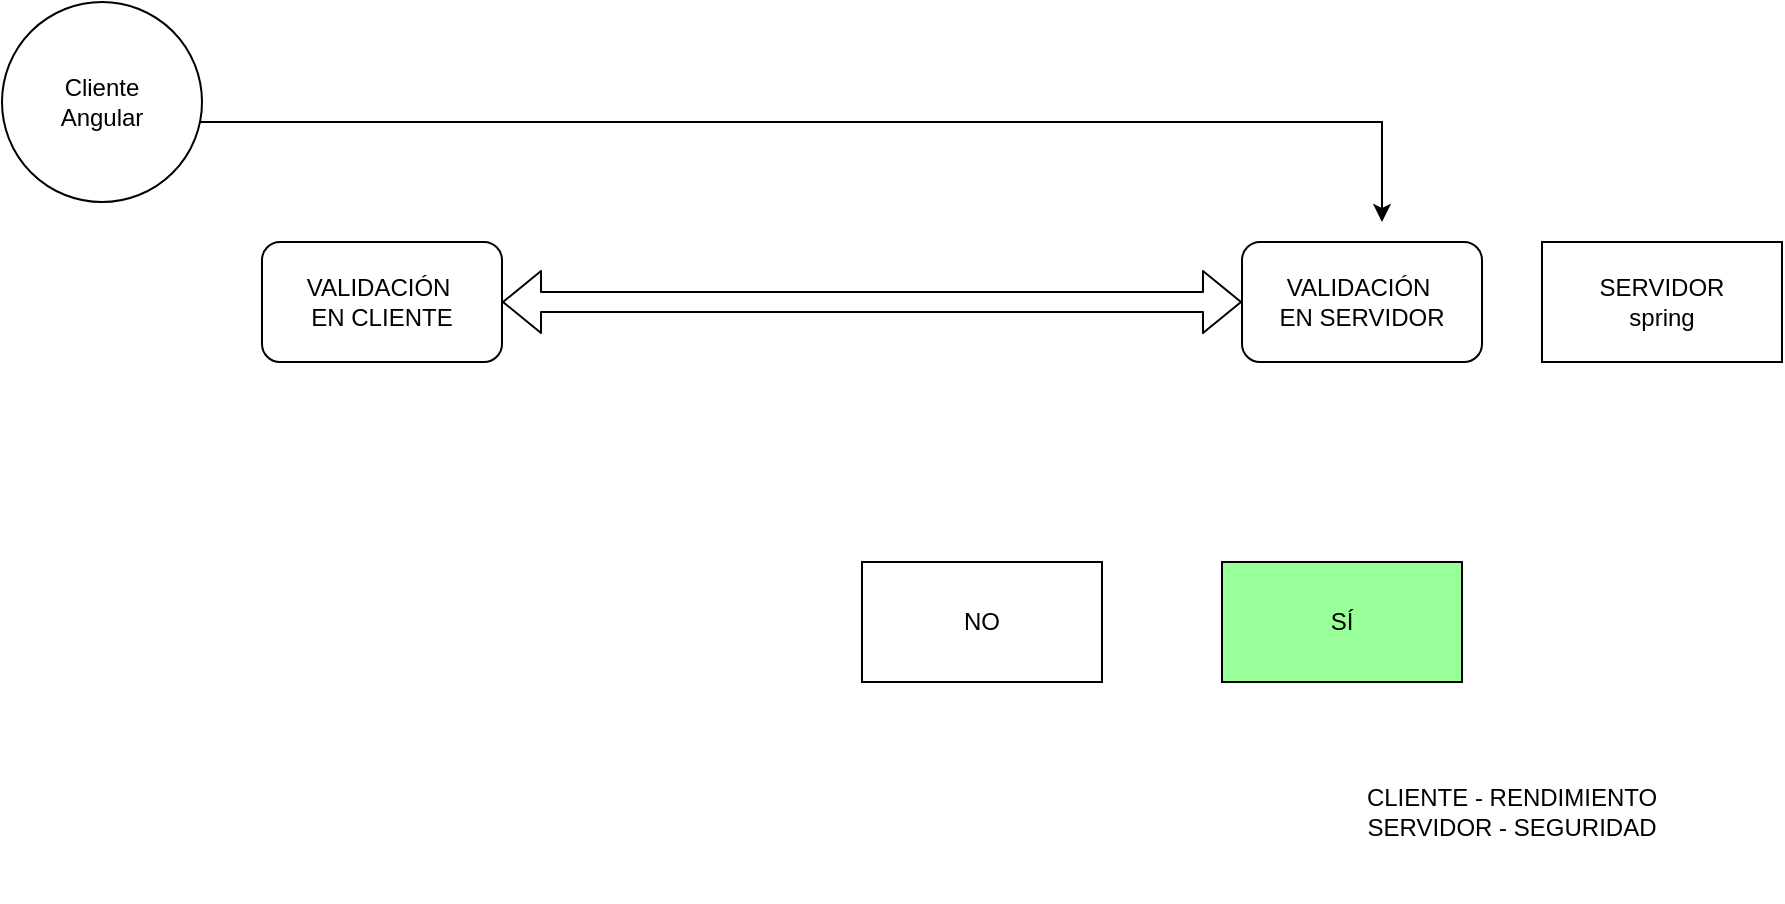 <mxfile version="14.6.13" type="device"><diagram id="ymoRqsNhD185fCownuhi" name="Página-1"><mxGraphModel dx="1326" dy="806" grid="1" gridSize="10" guides="1" tooltips="1" connect="1" arrows="1" fold="1" page="1" pageScale="1" pageWidth="1169" pageHeight="827" math="0" shadow="0"><root><mxCell id="0"/><mxCell id="1" parent="0"/><mxCell id="LXDyp0e4YirpQJNVomnR-12" style="edgeStyle=orthogonalEdgeStyle;rounded=0;orthogonalLoop=1;jettySize=auto;html=1;" edge="1" parent="1" source="LXDyp0e4YirpQJNVomnR-1"><mxGeometry relative="1" as="geometry"><mxPoint x="860" y="300" as="targetPoint"/><Array as="points"><mxPoint x="250" y="250"/><mxPoint x="250" y="250"/></Array></mxGeometry></mxCell><mxCell id="LXDyp0e4YirpQJNVomnR-1" value="Cliente&lt;br&gt;Angular" style="ellipse;whiteSpace=wrap;html=1;aspect=fixed;" vertex="1" parent="1"><mxGeometry x="170" y="190" width="100" height="100" as="geometry"/></mxCell><mxCell id="LXDyp0e4YirpQJNVomnR-2" value="SERVIDOR&lt;br&gt;spring" style="rounded=0;whiteSpace=wrap;html=1;" vertex="1" parent="1"><mxGeometry x="940" y="310" width="120" height="60" as="geometry"/></mxCell><mxCell id="LXDyp0e4YirpQJNVomnR-4" value="VALIDACIÓN&amp;nbsp;&lt;br&gt;EN CLIENTE" style="rounded=1;whiteSpace=wrap;html=1;" vertex="1" parent="1"><mxGeometry x="300" y="310" width="120" height="60" as="geometry"/></mxCell><mxCell id="LXDyp0e4YirpQJNVomnR-6" value="" style="shape=flexArrow;endArrow=classic;startArrow=classic;html=1;entryX=0;entryY=0.5;entryDx=0;entryDy=0;exitX=1;exitY=0.5;exitDx=0;exitDy=0;" edge="1" parent="1" source="LXDyp0e4YirpQJNVomnR-4" target="LXDyp0e4YirpQJNVomnR-7"><mxGeometry width="100" height="100" relative="1" as="geometry"><mxPoint x="530" y="440" as="sourcePoint"/><mxPoint x="630" y="340" as="targetPoint"/></mxGeometry></mxCell><mxCell id="LXDyp0e4YirpQJNVomnR-7" value="VALIDACIÓN&amp;nbsp;&lt;br&gt;EN SERVIDOR" style="rounded=1;whiteSpace=wrap;html=1;" vertex="1" parent="1"><mxGeometry x="790" y="310" width="120" height="60" as="geometry"/></mxCell><mxCell id="LXDyp0e4YirpQJNVomnR-9" value="SÍ" style="rounded=0;whiteSpace=wrap;html=1;fillColor=#99FF99;" vertex="1" parent="1"><mxGeometry x="780" y="470" width="120" height="60" as="geometry"/></mxCell><mxCell id="LXDyp0e4YirpQJNVomnR-10" value="NO" style="rounded=0;whiteSpace=wrap;html=1;" vertex="1" parent="1"><mxGeometry x="600" y="470" width="120" height="60" as="geometry"/></mxCell><mxCell id="LXDyp0e4YirpQJNVomnR-11" value="CLIENTE - RENDIMIENTO&lt;br&gt;SERVIDOR - SEGURIDAD" style="text;html=1;strokeColor=none;fillColor=none;align=center;verticalAlign=middle;whiteSpace=wrap;rounded=0;" vertex="1" parent="1"><mxGeometry x="820" y="550" width="210" height="90" as="geometry"/></mxCell></root></mxGraphModel></diagram></mxfile>